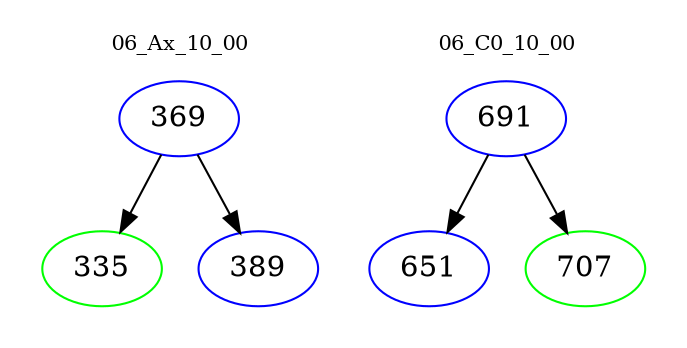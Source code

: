 digraph{
subgraph cluster_0 {
color = white
label = "06_Ax_10_00";
fontsize=10;
T0_369 [label="369", color="blue"]
T0_369 -> T0_335 [color="black"]
T0_335 [label="335", color="green"]
T0_369 -> T0_389 [color="black"]
T0_389 [label="389", color="blue"]
}
subgraph cluster_1 {
color = white
label = "06_C0_10_00";
fontsize=10;
T1_691 [label="691", color="blue"]
T1_691 -> T1_651 [color="black"]
T1_651 [label="651", color="blue"]
T1_691 -> T1_707 [color="black"]
T1_707 [label="707", color="green"]
}
}
